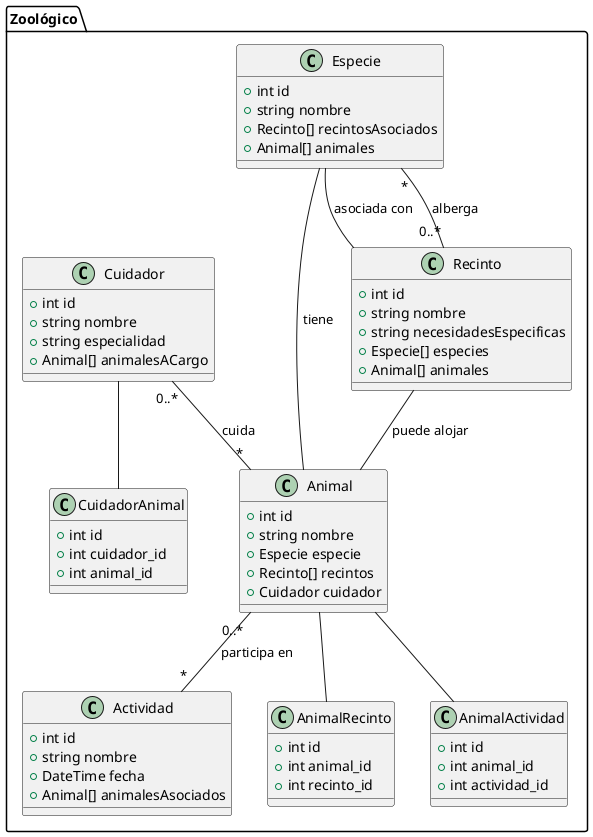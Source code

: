 @startuml

package "Zoológico" {
    class Animal {
        + int id
        + string nombre
        + Especie especie
        + Recinto[] recintos
        + Cuidador cuidador
    }

    class Especie {
        + int id
        + string nombre
        + Recinto[] recintosAsociados
        + Animal[] animales
    }

    class Recinto {
        + int id
        + string nombre
        + string necesidadesEspecificas
        + Especie[] especies
        + Animal[] animales
    }

    class Cuidador {
        + int id
        + string nombre
        + string especialidad
        + Animal[] animalesACargo
    }

    class Actividad {
        + int id
        + string nombre
        + DateTime fecha
        + Animal[] animalesAsociados
    }

    class AnimalRecinto {
        + int id
        + int animal_id
        + int recinto_id
    }

    class AnimalActividad {
        + int id
        + int animal_id
        + int actividad_id
    }

    class CuidadorAnimal {
        + int id
        + int cuidador_id
        + int animal_id
    }

    Animal "0..*" -- "*" Actividad : participa en
    Recinto "0..*" -- "*" Especie : alberga
    Cuidador "0..*" -- "*" Animal : cuida
    Animal -- AnimalRecinto
    Especie -- Recinto : asociada con
    Especie -- Animal : tiene
    Recinto -- Animal : puede alojar
    Cuidador -- CuidadorAnimal
    Animal -- AnimalActividad
}

@enduml
